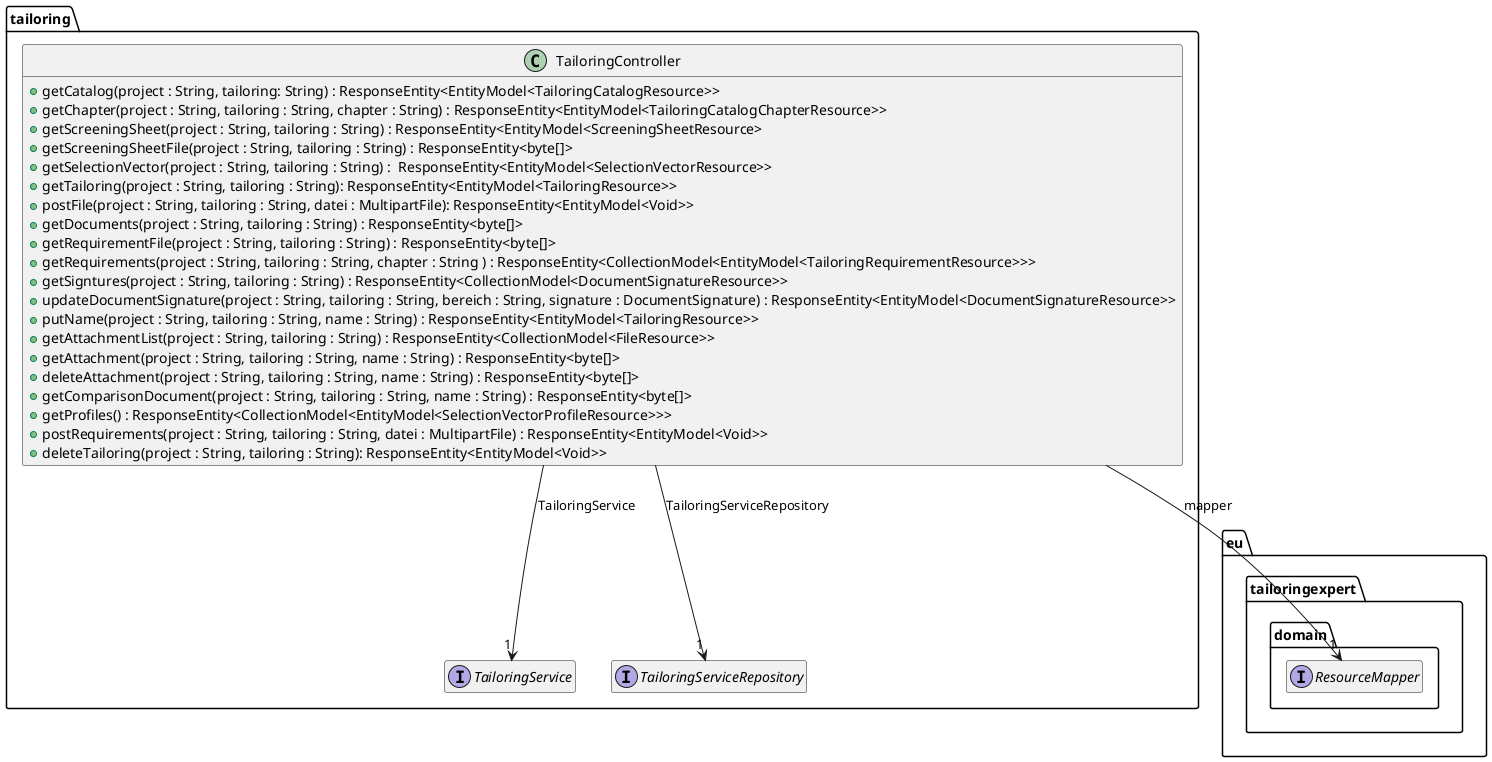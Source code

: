 @startuml
hide empty members

package eu.tailoringexpert {
    package domain {
        interface ResourceMapper
    }
}

package tailoring {


    interface TailoringService {
    }

    interface TailoringServiceRepository {
    }

    class TailoringController {
        +getCatalog(project : String, tailoring: String) : ResponseEntity<EntityModel<TailoringCatalogResource>>
        +getChapter(project : String, tailoring : String, chapter : String) : ResponseEntity<EntityModel<TailoringCatalogChapterResource>>
        +getScreeningSheet(project : String, tailoring : String) : ResponseEntity<EntityModel<ScreeningSheetResource>
        +getScreeningSheetFile(project : String, tailoring : String) : ResponseEntity<byte[]>
        +getSelectionVector(project : String, tailoring : String) :  ResponseEntity<EntityModel<SelectionVectorResource>>
        +getTailoring(project : String, tailoring : String): ResponseEntity<EntityModel<TailoringResource>>
        +postFile(project : String, tailoring : String, datei : MultipartFile): ResponseEntity<EntityModel<Void>>
        +getDocuments(project : String, tailoring : String) : ResponseEntity<byte[]>
        +getRequirementFile(project : String, tailoring : String) : ResponseEntity<byte[]>
        +getRequirements(project : String, tailoring : String, chapter : String ) : ResponseEntity<CollectionModel<EntityModel<TailoringRequirementResource>>>
        +getSigntures(project : String, tailoring : String) : ResponseEntity<CollectionModel<DocumentSignatureResource>>
        +updateDocumentSignature(project : String, tailoring : String, bereich : String, signature : DocumentSignature) : ResponseEntity<EntityModel<DocumentSignatureResource>>
        +putName(project : String, tailoring : String, name : String) : ResponseEntity<EntityModel<TailoringResource>>
        +getAttachmentList(project : String, tailoring : String) : ResponseEntity<CollectionModel<FileResource>>
        +getAttachment(project : String, tailoring : String, name : String) : ResponseEntity<byte[]>
        +deleteAttachment(project : String, tailoring : String, name : String) : ResponseEntity<byte[]>
        +getComparisonDocument(project : String, tailoring : String, name : String) : ResponseEntity<byte[]>
        +getProfiles() : ResponseEntity<CollectionModel<EntityModel<SelectionVectorProfileResource>>>
        +postRequirements(project : String, tailoring : String, datei : MultipartFile) : ResponseEntity<EntityModel<Void>>
        +deleteTailoring(project : String, tailoring : String): ResponseEntity<EntityModel<Void>>
    }


    TailoringController --> "1" ResourceMapper : mapper
    TailoringController --> "1" TailoringService : TailoringService
    TailoringController --> "1" TailoringServiceRepository : TailoringServiceRepository

}
@enduml